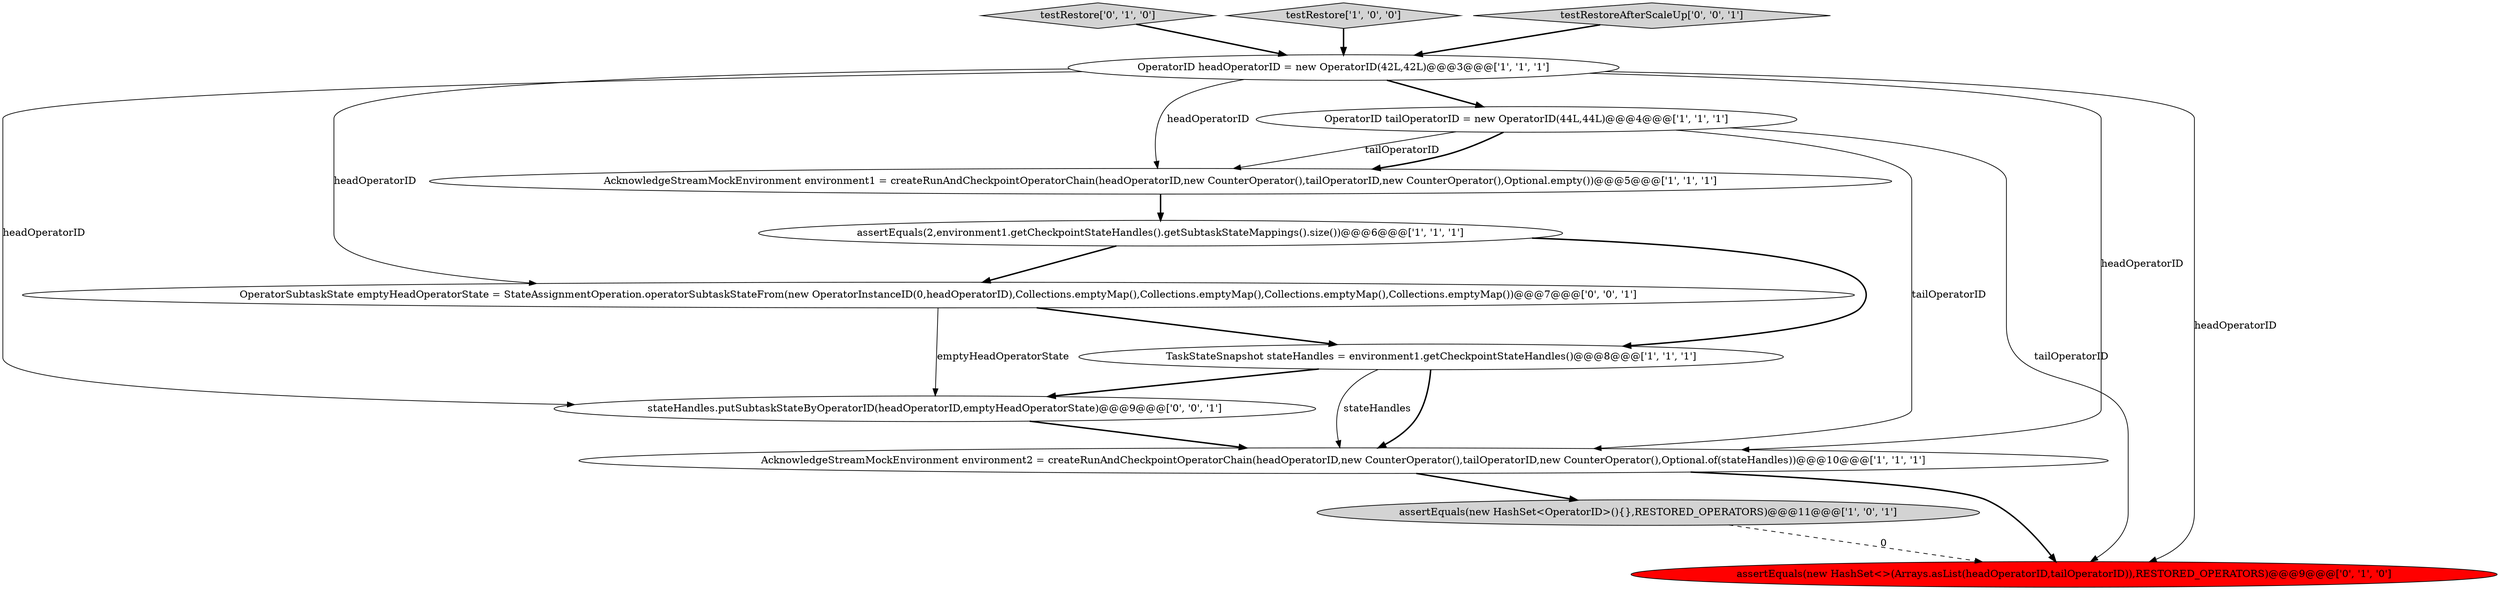 digraph {
0 [style = filled, label = "TaskStateSnapshot stateHandles = environment1.getCheckpointStateHandles()@@@8@@@['1', '1', '1']", fillcolor = white, shape = ellipse image = "AAA0AAABBB1BBB"];
1 [style = filled, label = "AcknowledgeStreamMockEnvironment environment1 = createRunAndCheckpointOperatorChain(headOperatorID,new CounterOperator(),tailOperatorID,new CounterOperator(),Optional.empty())@@@5@@@['1', '1', '1']", fillcolor = white, shape = ellipse image = "AAA0AAABBB1BBB"];
9 [style = filled, label = "assertEquals(new HashSet<>(Arrays.asList(headOperatorID,tailOperatorID)),RESTORED_OPERATORS)@@@9@@@['0', '1', '0']", fillcolor = red, shape = ellipse image = "AAA1AAABBB2BBB"];
4 [style = filled, label = "assertEquals(new HashSet<OperatorID>(){},RESTORED_OPERATORS)@@@11@@@['1', '0', '1']", fillcolor = lightgray, shape = ellipse image = "AAA0AAABBB1BBB"];
7 [style = filled, label = "assertEquals(2,environment1.getCheckpointStateHandles().getSubtaskStateMappings().size())@@@6@@@['1', '1', '1']", fillcolor = white, shape = ellipse image = "AAA0AAABBB1BBB"];
3 [style = filled, label = "AcknowledgeStreamMockEnvironment environment2 = createRunAndCheckpointOperatorChain(headOperatorID,new CounterOperator(),tailOperatorID,new CounterOperator(),Optional.of(stateHandles))@@@10@@@['1', '1', '1']", fillcolor = white, shape = ellipse image = "AAA0AAABBB1BBB"];
12 [style = filled, label = "OperatorSubtaskState emptyHeadOperatorState = StateAssignmentOperation.operatorSubtaskStateFrom(new OperatorInstanceID(0,headOperatorID),Collections.emptyMap(),Collections.emptyMap(),Collections.emptyMap(),Collections.emptyMap())@@@7@@@['0', '0', '1']", fillcolor = white, shape = ellipse image = "AAA0AAABBB3BBB"];
11 [style = filled, label = "stateHandles.putSubtaskStateByOperatorID(headOperatorID,emptyHeadOperatorState)@@@9@@@['0', '0', '1']", fillcolor = white, shape = ellipse image = "AAA0AAABBB3BBB"];
2 [style = filled, label = "OperatorID headOperatorID = new OperatorID(42L,42L)@@@3@@@['1', '1', '1']", fillcolor = white, shape = ellipse image = "AAA0AAABBB1BBB"];
8 [style = filled, label = "testRestore['0', '1', '0']", fillcolor = lightgray, shape = diamond image = "AAA0AAABBB2BBB"];
6 [style = filled, label = "OperatorID tailOperatorID = new OperatorID(44L,44L)@@@4@@@['1', '1', '1']", fillcolor = white, shape = ellipse image = "AAA0AAABBB1BBB"];
5 [style = filled, label = "testRestore['1', '0', '0']", fillcolor = lightgray, shape = diamond image = "AAA0AAABBB1BBB"];
10 [style = filled, label = "testRestoreAfterScaleUp['0', '0', '1']", fillcolor = lightgray, shape = diamond image = "AAA0AAABBB3BBB"];
0->3 [style = bold, label=""];
6->1 [style = solid, label="tailOperatorID"];
7->12 [style = bold, label=""];
2->6 [style = bold, label=""];
2->12 [style = solid, label="headOperatorID"];
2->3 [style = solid, label="headOperatorID"];
0->3 [style = solid, label="stateHandles"];
0->11 [style = bold, label=""];
7->0 [style = bold, label=""];
12->0 [style = bold, label=""];
1->7 [style = bold, label=""];
3->4 [style = bold, label=""];
3->9 [style = bold, label=""];
6->1 [style = bold, label=""];
4->9 [style = dashed, label="0"];
6->9 [style = solid, label="tailOperatorID"];
5->2 [style = bold, label=""];
8->2 [style = bold, label=""];
11->3 [style = bold, label=""];
2->9 [style = solid, label="headOperatorID"];
6->3 [style = solid, label="tailOperatorID"];
10->2 [style = bold, label=""];
2->1 [style = solid, label="headOperatorID"];
12->11 [style = solid, label="emptyHeadOperatorState"];
2->11 [style = solid, label="headOperatorID"];
}
